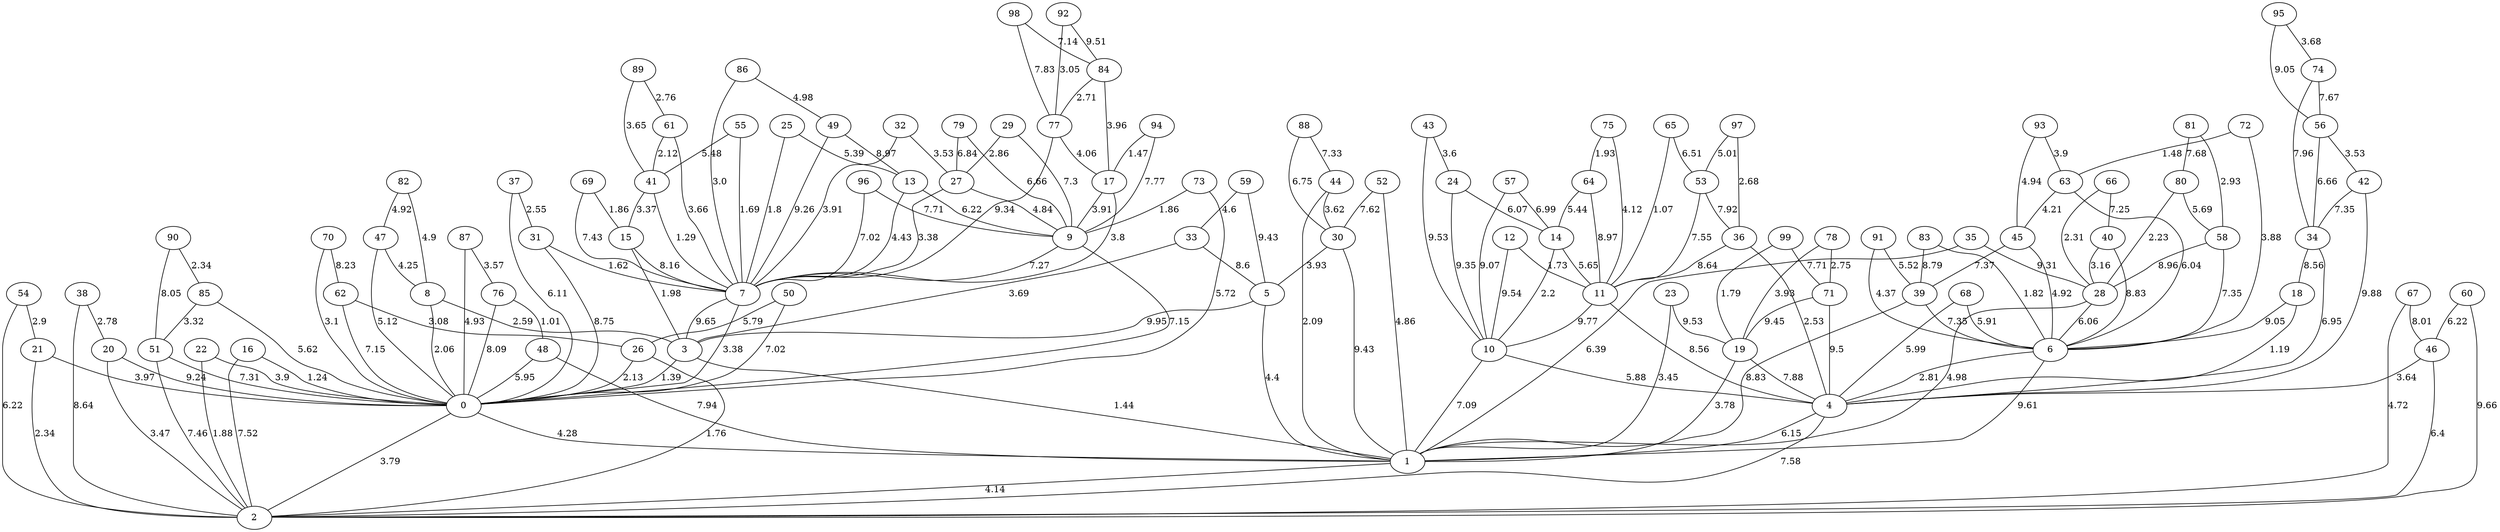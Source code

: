 graph G {
"0";
"1";
"2";
"3";
"4";
"5";
"6";
"7";
"8";
"9";
"10";
"11";
"12";
"13";
"14";
"15";
"16";
"17";
"18";
"19";
"20";
"21";
"22";
"23";
"24";
"25";
"26";
"27";
"28";
"29";
"30";
"31";
"32";
"33";
"34";
"35";
"36";
"37";
"38";
"39";
"40";
"41";
"42";
"43";
"44";
"45";
"46";
"47";
"48";
"49";
"50";
"51";
"52";
"53";
"54";
"55";
"56";
"57";
"58";
"59";
"60";
"61";
"62";
"63";
"64";
"65";
"66";
"67";
"68";
"69";
"70";
"71";
"72";
"73";
"74";
"75";
"76";
"77";
"78";
"79";
"80";
"81";
"82";
"83";
"84";
"85";
"86";
"87";
"88";
"89";
"90";
"91";
"92";
"93";
"94";
"95";
"96";
"97";
"98";
"99";
    "20" -- "0"[label="9.24", len="9.24"];
    "28" -- "6"[label="6.06", len="6.06"];
    "36" -- "4"[label="2.53", len="2.53"];
    "7" -- "0"[label="3.38", len="3.38"];
    "25" -- "7"[label="1.8", len="1.8"];
    "76" -- "0"[label="8.09", len="8.09"];
    "83" -- "39"[label="8.79", len="8.79"];
    "22" -- "2"[label="1.88", len="1.88"];
    "6" -- "1"[label="9.61", len="9.61"];
    "67" -- "2"[label="4.72", len="4.72"];
    "81" -- "58"[label="2.93", len="2.93"];
    "7" -- "3"[label="9.65", len="9.65"];
    "55" -- "7"[label="1.69", len="1.69"];
    "81" -- "80"[label="7.68", len="7.68"];
    "66" -- "40"[label="7.25", len="7.25"];
    "19" -- "4"[label="7.88", len="7.88"];
    "72" -- "6"[label="3.88", len="3.88"];
    "45" -- "39"[label="7.37", len="7.37"];
    "46" -- "4"[label="3.64", len="3.64"];
    "35" -- "28"[label="9.31", len="9.31"];
    "74" -- "34"[label="7.96", len="7.96"];
    "70" -- "0"[label="3.1", len="3.1"];
    "75" -- "64"[label="1.93", len="1.93"];
    "28" -- "1"[label="4.98", len="4.98"];
    "73" -- "0"[label="5.72", len="5.72"];
    "41" -- "7"[label="1.29", len="1.29"];
    "10" -- "4"[label="5.88", len="5.88"];
    "71" -- "4"[label="9.5", len="9.5"];
    "78" -- "71"[label="2.75", len="2.75"];
    "90" -- "85"[label="2.34", len="2.34"];
    "24" -- "14"[label="6.07", len="6.07"];
    "24" -- "10"[label="9.35", len="9.35"];
    "92" -- "77"[label="3.05", len="3.05"];
    "64" -- "14"[label="5.44", len="5.44"];
    "0" -- "1"[label="4.28", len="4.28"];
    "36" -- "11"[label="8.64", len="8.64"];
    "68" -- "4"[label="5.99", len="5.99"];
    "55" -- "41"[label="5.48", len="5.48"];
    "66" -- "28"[label="2.31", len="2.31"];
    "14" -- "10"[label="2.2", len="2.2"];
    "54" -- "2"[label="6.22", len="6.22"];
    "92" -- "84"[label="9.51", len="9.51"];
    "23" -- "19"[label="9.53", len="9.53"];
    "58" -- "28"[label="8.96", len="8.96"];
    "87" -- "76"[label="3.57", len="3.57"];
    "88" -- "30"[label="6.75", len="6.75"];
    "95" -- "56"[label="9.05", len="9.05"];
    "39" -- "6"[label="7.35", len="7.35"];
    "72" -- "63"[label="1.48", len="1.48"];
    "37" -- "31"[label="2.55", len="2.55"];
    "57" -- "10"[label="9.07", len="9.07"];
    "42" -- "34"[label="7.35", len="7.35"];
    "88" -- "44"[label="7.33", len="7.33"];
    "61" -- "41"[label="2.12", len="2.12"];
    "87" -- "0"[label="4.93", len="4.93"];
    "30" -- "5"[label="3.93", len="3.93"];
    "42" -- "4"[label="9.88", len="9.88"];
    "83" -- "6"[label="1.82", len="1.82"];
    "38" -- "2"[label="8.64", len="8.64"];
    "21" -- "0"[label="3.97", len="3.97"];
    "15" -- "7"[label="8.16", len="8.16"];
    "59" -- "33"[label="4.6", len="4.6"];
    "77" -- "7"[label="9.34", len="9.34"];
    "94" -- "17"[label="1.47", len="1.47"];
    "5" -- "1"[label="4.4", len="4.4"];
    "10" -- "1"[label="7.09", len="7.09"];
    "62" -- "0"[label="7.15", len="7.15"];
    "43" -- "24"[label="3.6", len="3.6"];
    "58" -- "6"[label="7.35", len="7.35"];
    "97" -- "36"[label="2.68", len="2.68"];
    "50" -- "26"[label="5.79", len="5.79"];
    "95" -- "74"[label="3.68", len="3.68"];
    "60" -- "2"[label="9.66", len="9.66"];
    "44" -- "1"[label="2.09", len="2.09"];
    "33" -- "3"[label="3.69", len="3.69"];
    "84" -- "17"[label="3.96", len="3.96"];
    "19" -- "1"[label="3.78", len="3.78"];
    "31" -- "7"[label="1.62", len="1.62"];
    "45" -- "6"[label="4.92", len="4.92"];
    "59" -- "5"[label="9.43", len="9.43"];
    "8" -- "0"[label="2.06", len="2.06"];
    "69" -- "15"[label="1.86", len="1.86"];
    "11" -- "4"[label="8.56", len="8.56"];
    "5" -- "3"[label="9.95", len="9.95"];
    "13" -- "9"[label="6.22", len="6.22"];
    "6" -- "4"[label="2.81", len="2.81"];
    "79" -- "9"[label="6.66", len="6.66"];
    "65" -- "11"[label="1.07", len="1.07"];
    "31" -- "0"[label="8.75", len="8.75"];
    "17" -- "7"[label="3.8", len="3.8"];
    "33" -- "5"[label="8.6", len="8.6"];
    "63" -- "45"[label="4.21", len="4.21"];
    "30" -- "1"[label="9.43", len="9.43"];
    "0" -- "2"[label="3.79", len="3.79"];
    "89" -- "41"[label="3.65", len="3.65"];
    "15" -- "3"[label="1.98", len="1.98"];
    "96" -- "9"[label="7.71", len="7.71"];
    "3" -- "1"[label="1.44", len="1.44"];
    "96" -- "7"[label="7.02", len="7.02"];
    "80" -- "28"[label="2.23", len="2.23"];
    "98" -- "84"[label="7.14", len="7.14"];
    "48" -- "1"[label="7.94", len="7.94"];
    "29" -- "9"[label="7.3", len="7.3"];
    "38" -- "20"[label="2.78", len="2.78"];
    "14" -- "11"[label="5.65", len="5.65"];
    "93" -- "45"[label="4.94", len="4.94"];
    "99" -- "19"[label="1.79", len="1.79"];
    "77" -- "17"[label="4.06", len="4.06"];
    "43" -- "10"[label="9.53", len="9.53"];
    "25" -- "13"[label="5.39", len="5.39"];
    "52" -- "30"[label="7.62", len="7.62"];
    "91" -- "39"[label="5.52", len="5.52"];
    "50" -- "0"[label="7.02", len="7.02"];
    "62" -- "26"[label="3.08", len="3.08"];
    "37" -- "0"[label="6.11", len="6.11"];
    "82" -- "8"[label="4.9", len="4.9"];
    "86" -- "49"[label="4.98", len="4.98"];
    "53" -- "36"[label="7.92", len="7.92"];
    "84" -- "77"[label="2.71", len="2.71"];
    "70" -- "62"[label="8.23", len="8.23"];
    "32" -- "27"[label="3.53", len="3.53"];
    "22" -- "0"[label="3.9", len="3.9"];
    "18" -- "6"[label="9.05", len="9.05"];
    "75" -- "11"[label="4.12", len="4.12"];
    "23" -- "1"[label="3.45", len="3.45"];
    "27" -- "7"[label="3.38", len="3.38"];
    "57" -- "14"[label="6.99", len="6.99"];
    "20" -- "2"[label="3.47", len="3.47"];
    "4" -- "1"[label="6.15", len="6.15"];
    "41" -- "15"[label="3.37", len="3.37"];
    "49" -- "7"[label="9.26", len="9.26"];
    "67" -- "46"[label="8.01", len="8.01"];
    "99" -- "71"[label="7.71", len="7.71"];
    "27" -- "9"[label="4.84", len="4.84"];
    "35" -- "1"[label="6.39", len="6.39"];
    "85" -- "0"[label="5.62", len="5.62"];
    "13" -- "7"[label="4.43", len="4.43"];
    "78" -- "19"[label="3.93", len="3.93"];
    "40" -- "28"[label="3.16", len="3.16"];
    "9" -- "0"[label="7.15", len="7.15"];
    "80" -- "58"[label="5.69", len="5.69"];
    "4" -- "2"[label="7.58", len="7.58"];
    "52" -- "1"[label="4.86", len="4.86"];
    "60" -- "46"[label="6.22", len="6.22"];
    "68" -- "6"[label="5.91", len="5.91"];
    "11" -- "10"[label="9.77", len="9.77"];
    "51" -- "2"[label="7.46", len="7.46"];
    "47" -- "0"[label="5.12", len="5.12"];
    "54" -- "21"[label="2.9", len="2.9"];
    "18" -- "4"[label="1.19", len="1.19"];
    "65" -- "53"[label="6.51", len="6.51"];
    "64" -- "11"[label="8.97", len="8.97"];
    "16" -- "0"[label="1.24", len="1.24"];
    "69" -- "7"[label="7.43", len="7.43"];
    "82" -- "47"[label="4.92", len="4.92"];
    "56" -- "34"[label="6.66", len="6.66"];
    "3" -- "0"[label="1.39", len="1.39"];
    "86" -- "7"[label="3.0", len="3.0"];
    "74" -- "56"[label="7.67", len="7.67"];
    "26" -- "2"[label="1.76", len="1.76"];
    "1" -- "2"[label="4.14", len="4.14"];
    "29" -- "27"[label="2.86", len="2.86"];
    "85" -- "51"[label="3.32", len="3.32"];
    "93" -- "63"[label="3.9", len="3.9"];
    "34" -- "18"[label="8.56", len="8.56"];
    "12" -- "10"[label="9.54", len="9.54"];
    "73" -- "9"[label="1.86", len="1.86"];
    "49" -- "13"[label="8.97", len="8.97"];
    "94" -- "9"[label="7.77", len="7.77"];
    "17" -- "9"[label="3.91", len="3.91"];
    "91" -- "6"[label="4.37", len="4.37"];
    "34" -- "4"[label="6.95", len="6.95"];
    "89" -- "61"[label="2.76", len="2.76"];
    "46" -- "2"[label="6.4", len="6.4"];
    "76" -- "48"[label="1.01", len="1.01"];
    "16" -- "2"[label="7.52", len="7.52"];
    "32" -- "7"[label="3.91", len="3.91"];
    "40" -- "6"[label="8.83", len="8.83"];
    "79" -- "27"[label="6.84", len="6.84"];
    "51" -- "0"[label="7.31", len="7.31"];
    "63" -- "6"[label="6.04", len="6.04"];
    "56" -- "42"[label="3.53", len="3.53"];
    "39" -- "1"[label="8.83", len="8.83"];
    "12" -- "11"[label="1.73", len="1.73"];
    "47" -- "8"[label="4.25", len="4.25"];
    "9" -- "7"[label="7.27", len="7.27"];
    "44" -- "30"[label="3.62", len="3.62"];
    "98" -- "77"[label="7.83", len="7.83"];
    "26" -- "0"[label="2.13", len="2.13"];
    "71" -- "19"[label="9.45", len="9.45"];
    "21" -- "2"[label="2.34", len="2.34"];
    "90" -- "51"[label="8.05", len="8.05"];
    "97" -- "53"[label="5.01", len="5.01"];
    "8" -- "3"[label="2.59", len="2.59"];
    "48" -- "0"[label="5.95", len="5.95"];
    "53" -- "11"[label="7.55", len="7.55"];
    "61" -- "7"[label="3.66", len="3.66"];
}
